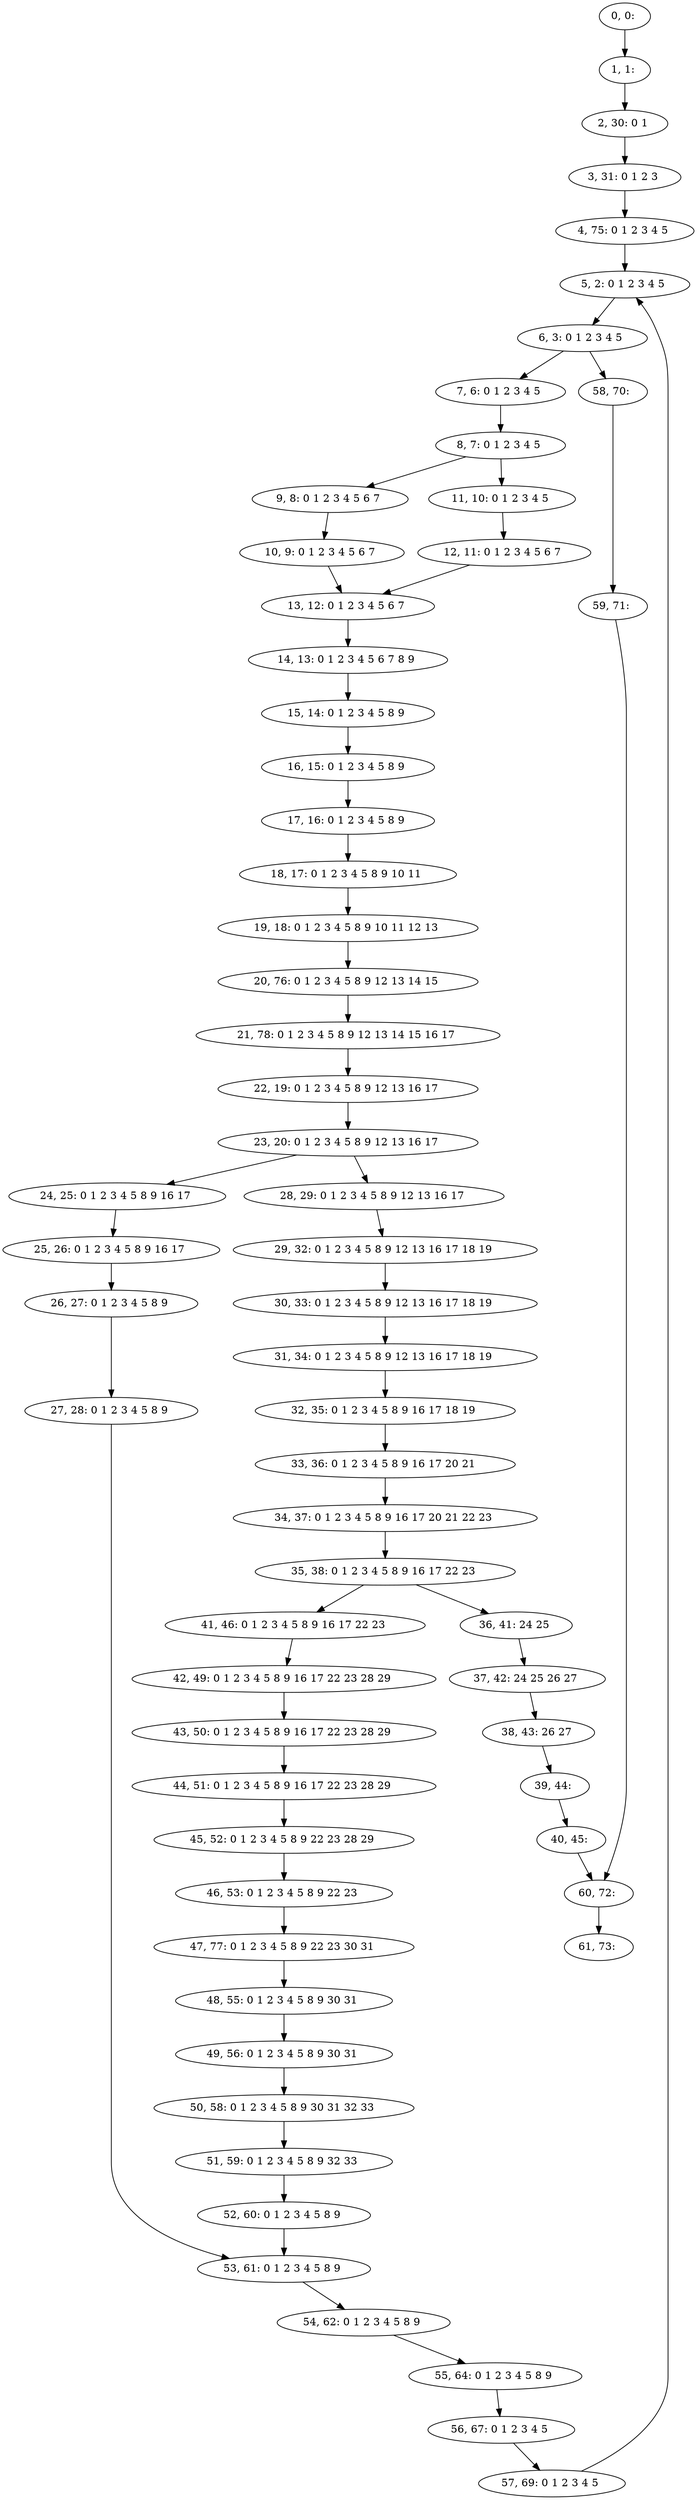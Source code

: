 digraph G {
0[label="0, 0: "];
1[label="1, 1: "];
2[label="2, 30: 0 1 "];
3[label="3, 31: 0 1 2 3 "];
4[label="4, 75: 0 1 2 3 4 5 "];
5[label="5, 2: 0 1 2 3 4 5 "];
6[label="6, 3: 0 1 2 3 4 5 "];
7[label="7, 6: 0 1 2 3 4 5 "];
8[label="8, 7: 0 1 2 3 4 5 "];
9[label="9, 8: 0 1 2 3 4 5 6 7 "];
10[label="10, 9: 0 1 2 3 4 5 6 7 "];
11[label="11, 10: 0 1 2 3 4 5 "];
12[label="12, 11: 0 1 2 3 4 5 6 7 "];
13[label="13, 12: 0 1 2 3 4 5 6 7 "];
14[label="14, 13: 0 1 2 3 4 5 6 7 8 9 "];
15[label="15, 14: 0 1 2 3 4 5 8 9 "];
16[label="16, 15: 0 1 2 3 4 5 8 9 "];
17[label="17, 16: 0 1 2 3 4 5 8 9 "];
18[label="18, 17: 0 1 2 3 4 5 8 9 10 11 "];
19[label="19, 18: 0 1 2 3 4 5 8 9 10 11 12 13 "];
20[label="20, 76: 0 1 2 3 4 5 8 9 12 13 14 15 "];
21[label="21, 78: 0 1 2 3 4 5 8 9 12 13 14 15 16 17 "];
22[label="22, 19: 0 1 2 3 4 5 8 9 12 13 16 17 "];
23[label="23, 20: 0 1 2 3 4 5 8 9 12 13 16 17 "];
24[label="24, 25: 0 1 2 3 4 5 8 9 16 17 "];
25[label="25, 26: 0 1 2 3 4 5 8 9 16 17 "];
26[label="26, 27: 0 1 2 3 4 5 8 9 "];
27[label="27, 28: 0 1 2 3 4 5 8 9 "];
28[label="28, 29: 0 1 2 3 4 5 8 9 12 13 16 17 "];
29[label="29, 32: 0 1 2 3 4 5 8 9 12 13 16 17 18 19 "];
30[label="30, 33: 0 1 2 3 4 5 8 9 12 13 16 17 18 19 "];
31[label="31, 34: 0 1 2 3 4 5 8 9 12 13 16 17 18 19 "];
32[label="32, 35: 0 1 2 3 4 5 8 9 16 17 18 19 "];
33[label="33, 36: 0 1 2 3 4 5 8 9 16 17 20 21 "];
34[label="34, 37: 0 1 2 3 4 5 8 9 16 17 20 21 22 23 "];
35[label="35, 38: 0 1 2 3 4 5 8 9 16 17 22 23 "];
36[label="36, 41: 24 25 "];
37[label="37, 42: 24 25 26 27 "];
38[label="38, 43: 26 27 "];
39[label="39, 44: "];
40[label="40, 45: "];
41[label="41, 46: 0 1 2 3 4 5 8 9 16 17 22 23 "];
42[label="42, 49: 0 1 2 3 4 5 8 9 16 17 22 23 28 29 "];
43[label="43, 50: 0 1 2 3 4 5 8 9 16 17 22 23 28 29 "];
44[label="44, 51: 0 1 2 3 4 5 8 9 16 17 22 23 28 29 "];
45[label="45, 52: 0 1 2 3 4 5 8 9 22 23 28 29 "];
46[label="46, 53: 0 1 2 3 4 5 8 9 22 23 "];
47[label="47, 77: 0 1 2 3 4 5 8 9 22 23 30 31 "];
48[label="48, 55: 0 1 2 3 4 5 8 9 30 31 "];
49[label="49, 56: 0 1 2 3 4 5 8 9 30 31 "];
50[label="50, 58: 0 1 2 3 4 5 8 9 30 31 32 33 "];
51[label="51, 59: 0 1 2 3 4 5 8 9 32 33 "];
52[label="52, 60: 0 1 2 3 4 5 8 9 "];
53[label="53, 61: 0 1 2 3 4 5 8 9 "];
54[label="54, 62: 0 1 2 3 4 5 8 9 "];
55[label="55, 64: 0 1 2 3 4 5 8 9 "];
56[label="56, 67: 0 1 2 3 4 5 "];
57[label="57, 69: 0 1 2 3 4 5 "];
58[label="58, 70: "];
59[label="59, 71: "];
60[label="60, 72: "];
61[label="61, 73: "];
0->1 ;
1->2 ;
2->3 ;
3->4 ;
4->5 ;
5->6 ;
6->7 ;
6->58 ;
7->8 ;
8->9 ;
8->11 ;
9->10 ;
10->13 ;
11->12 ;
12->13 ;
13->14 ;
14->15 ;
15->16 ;
16->17 ;
17->18 ;
18->19 ;
19->20 ;
20->21 ;
21->22 ;
22->23 ;
23->24 ;
23->28 ;
24->25 ;
25->26 ;
26->27 ;
27->53 ;
28->29 ;
29->30 ;
30->31 ;
31->32 ;
32->33 ;
33->34 ;
34->35 ;
35->36 ;
35->41 ;
36->37 ;
37->38 ;
38->39 ;
39->40 ;
40->60 ;
41->42 ;
42->43 ;
43->44 ;
44->45 ;
45->46 ;
46->47 ;
47->48 ;
48->49 ;
49->50 ;
50->51 ;
51->52 ;
52->53 ;
53->54 ;
54->55 ;
55->56 ;
56->57 ;
57->5 ;
58->59 ;
59->60 ;
60->61 ;
}
